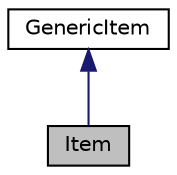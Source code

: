 digraph "Item"
{
  edge [fontname="Helvetica",fontsize="10",labelfontname="Helvetica",labelfontsize="10"];
  node [fontname="Helvetica",fontsize="10",shape=record];
  Node1 [label="Item",height=0.2,width=0.4,color="black", fillcolor="grey75", style="filled", fontcolor="black"];
  Node2 -> Node1 [dir="back",color="midnightblue",fontsize="10",style="solid",fontname="Helvetica"];
  Node2 [label="GenericItem",height=0.2,width=0.4,color="black", fillcolor="white", style="filled",URL="$class_generic_item.html",tooltip="Developed by: Peao (rngs); Represents a GenericItem, possible extensions could be an Item..."];
}
